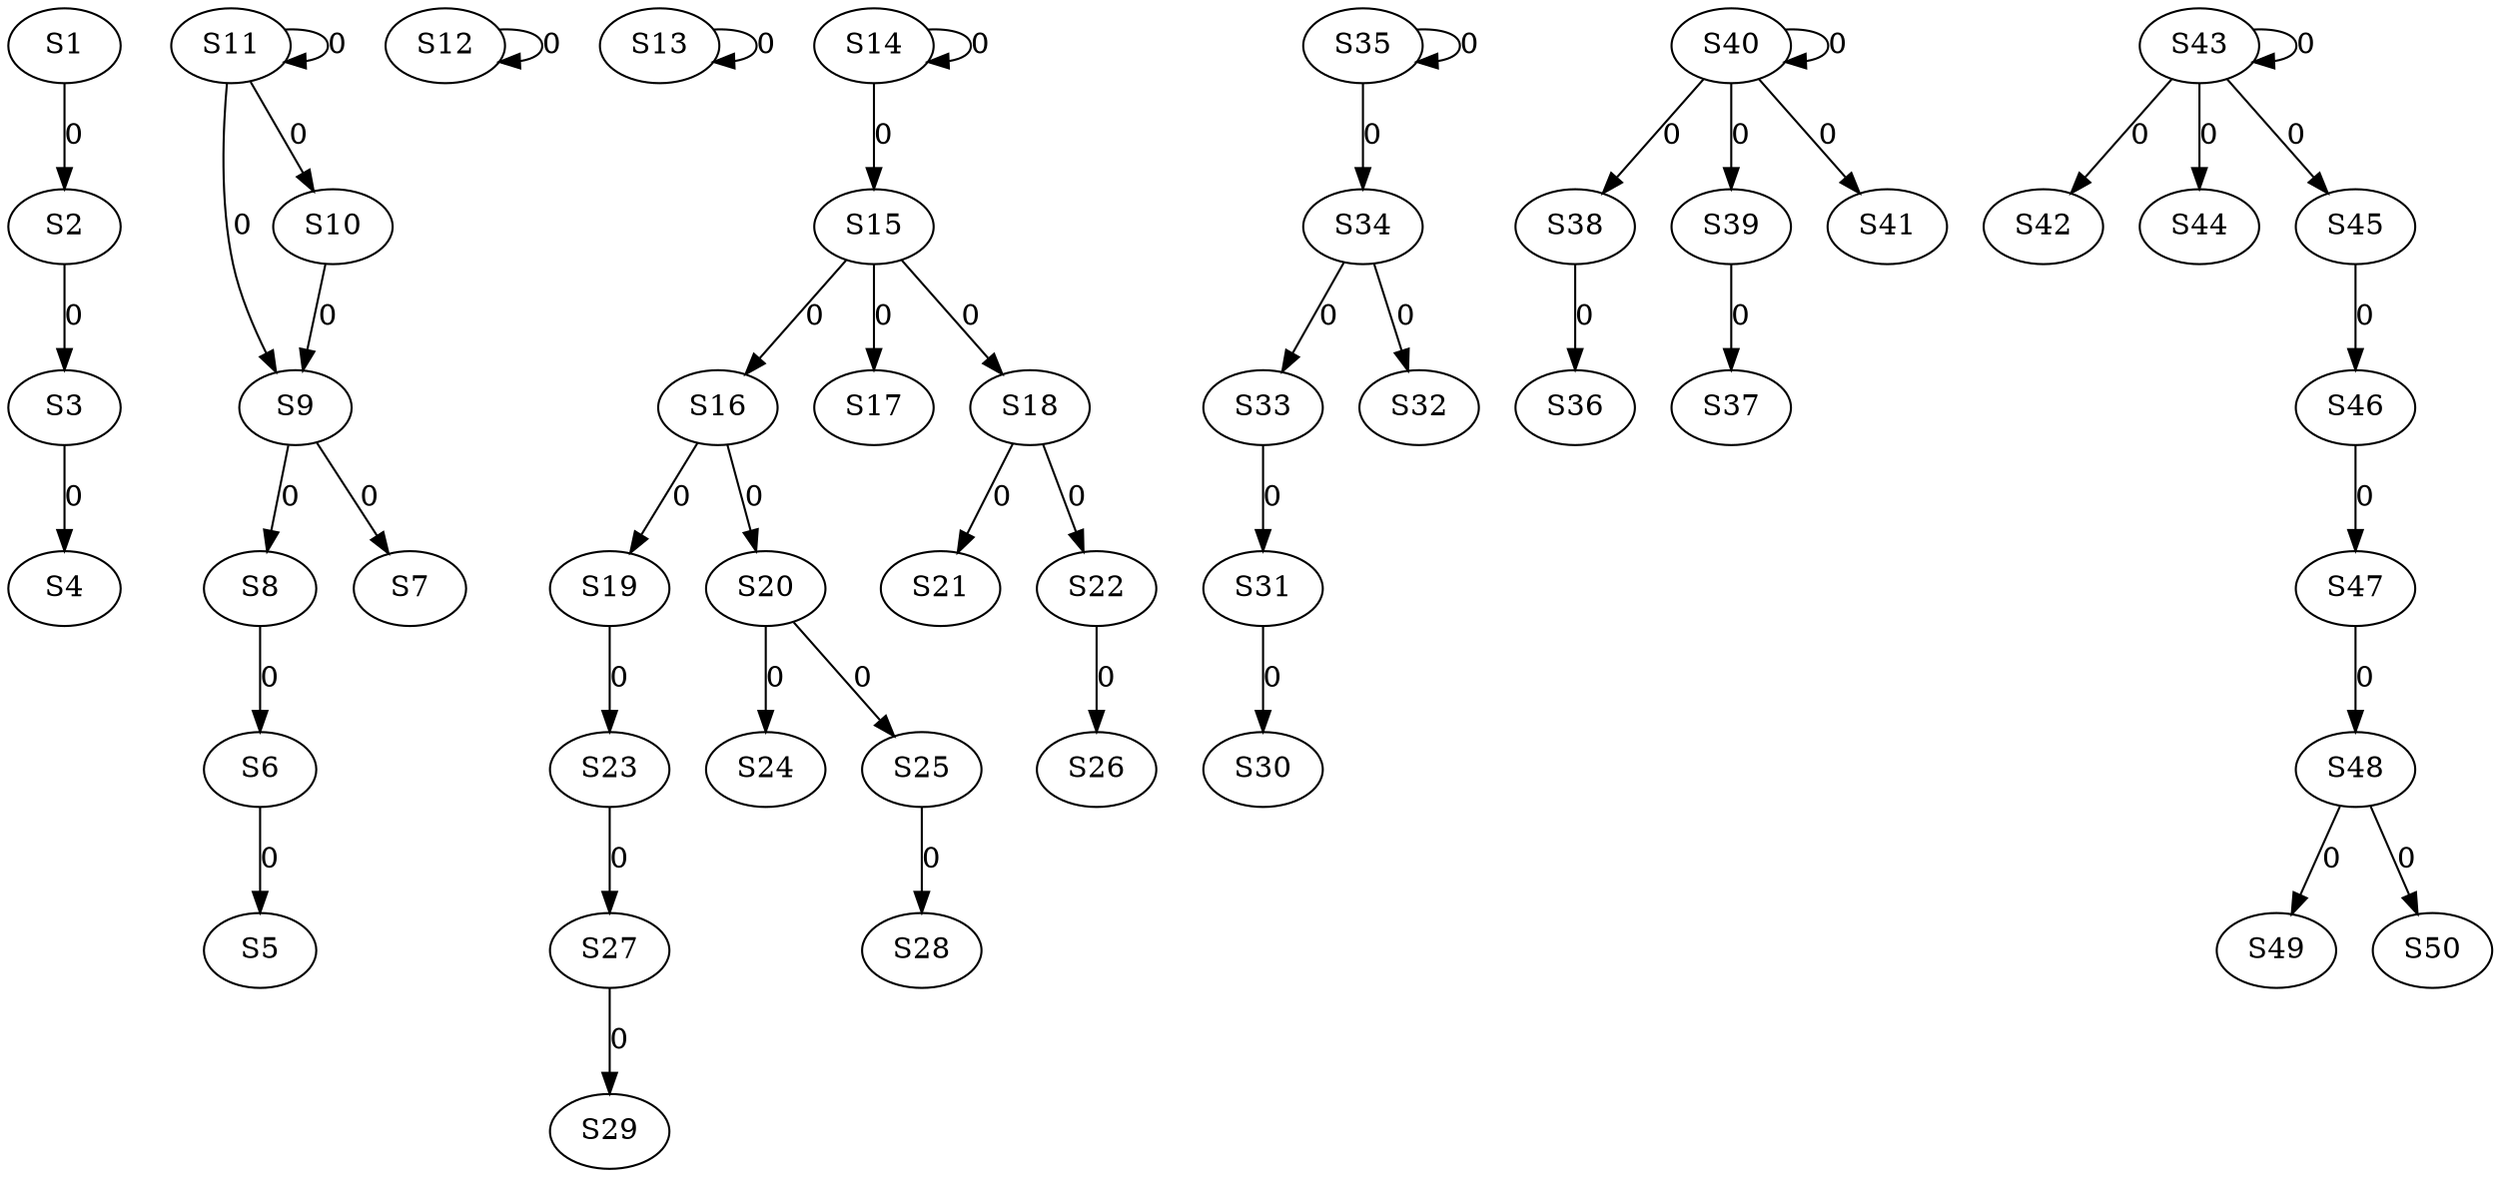 strict digraph {
	S1 -> S2 [ label = 0 ];
	S2 -> S3 [ label = 0 ];
	S3 -> S4 [ label = 0 ];
	S6 -> S5 [ label = 0 ];
	S8 -> S6 [ label = 0 ];
	S9 -> S7 [ label = 0 ];
	S9 -> S8 [ label = 0 ];
	S10 -> S9 [ label = 0 ];
	S11 -> S10 [ label = 0 ];
	S11 -> S11 [ label = 0 ];
	S12 -> S12 [ label = 0 ];
	S13 -> S13 [ label = 0 ];
	S14 -> S14 [ label = 0 ];
	S14 -> S15 [ label = 0 ];
	S15 -> S16 [ label = 0 ];
	S15 -> S17 [ label = 0 ];
	S15 -> S18 [ label = 0 ];
	S16 -> S19 [ label = 0 ];
	S16 -> S20 [ label = 0 ];
	S18 -> S21 [ label = 0 ];
	S18 -> S22 [ label = 0 ];
	S19 -> S23 [ label = 0 ];
	S20 -> S24 [ label = 0 ];
	S20 -> S25 [ label = 0 ];
	S22 -> S26 [ label = 0 ];
	S23 -> S27 [ label = 0 ];
	S25 -> S28 [ label = 0 ];
	S27 -> S29 [ label = 0 ];
	S31 -> S30 [ label = 0 ];
	S33 -> S31 [ label = 0 ];
	S34 -> S32 [ label = 0 ];
	S34 -> S33 [ label = 0 ];
	S35 -> S34 [ label = 0 ];
	S35 -> S35 [ label = 0 ];
	S38 -> S36 [ label = 0 ];
	S39 -> S37 [ label = 0 ];
	S40 -> S38 [ label = 0 ];
	S40 -> S39 [ label = 0 ];
	S40 -> S40 [ label = 0 ];
	S40 -> S41 [ label = 0 ];
	S43 -> S42 [ label = 0 ];
	S43 -> S43 [ label = 0 ];
	S43 -> S44 [ label = 0 ];
	S43 -> S45 [ label = 0 ];
	S45 -> S46 [ label = 0 ];
	S46 -> S47 [ label = 0 ];
	S47 -> S48 [ label = 0 ];
	S48 -> S49 [ label = 0 ];
	S48 -> S50 [ label = 0 ];
	S11 -> S9 [ label = 0 ];
}